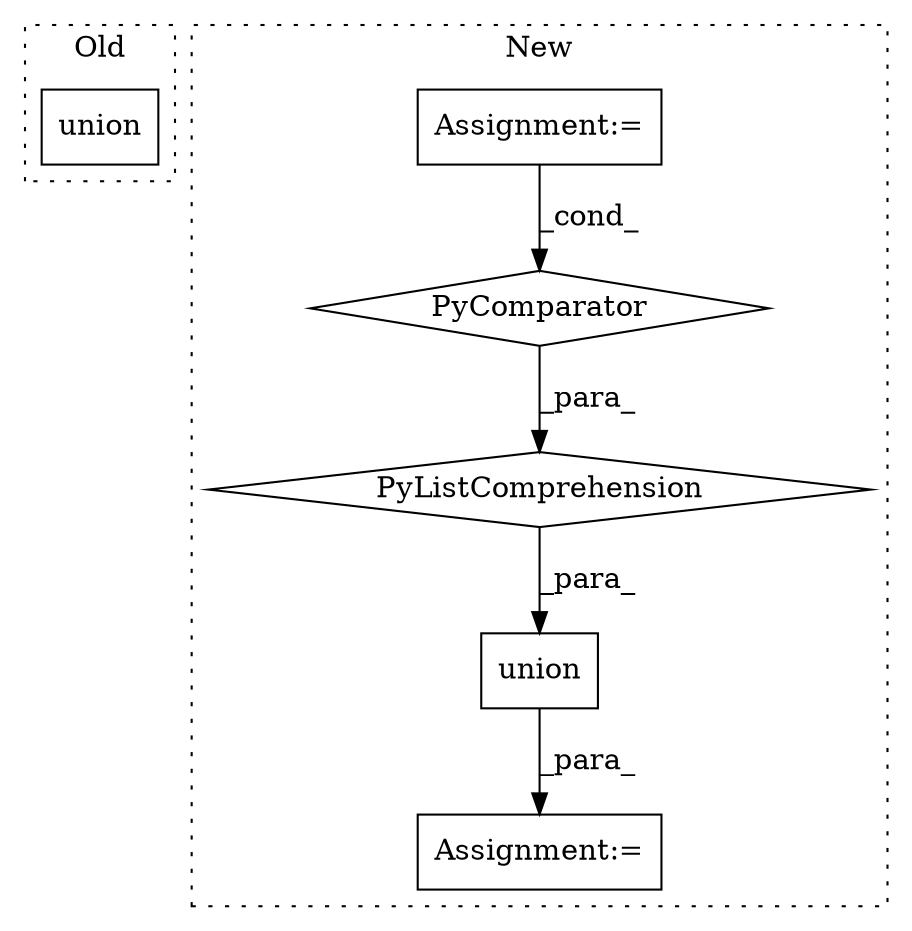 digraph G {
subgraph cluster0 {
1 [label="union" a="32" s="2091,2236" l="19,-5" shape="box"];
label = "Old";
style="dotted";
}
subgraph cluster1 {
2 [label="union" a="32" s="2385,2597" l="19,-5" shape="box"];
3 [label="Assignment:=" a="7" s="2366" l="14" shape="box"];
4 [label="Assignment:=" a="7" s="2658" l="36" shape="box"];
5 [label="PyComparator" a="113" s="2477" l="112" shape="diamond"];
6 [label="PyListComprehension" a="109" s="2404" l="193" shape="diamond"];
label = "New";
style="dotted";
}
2 -> 3 [label="_para_"];
4 -> 5 [label="_cond_"];
5 -> 6 [label="_para_"];
6 -> 2 [label="_para_"];
}